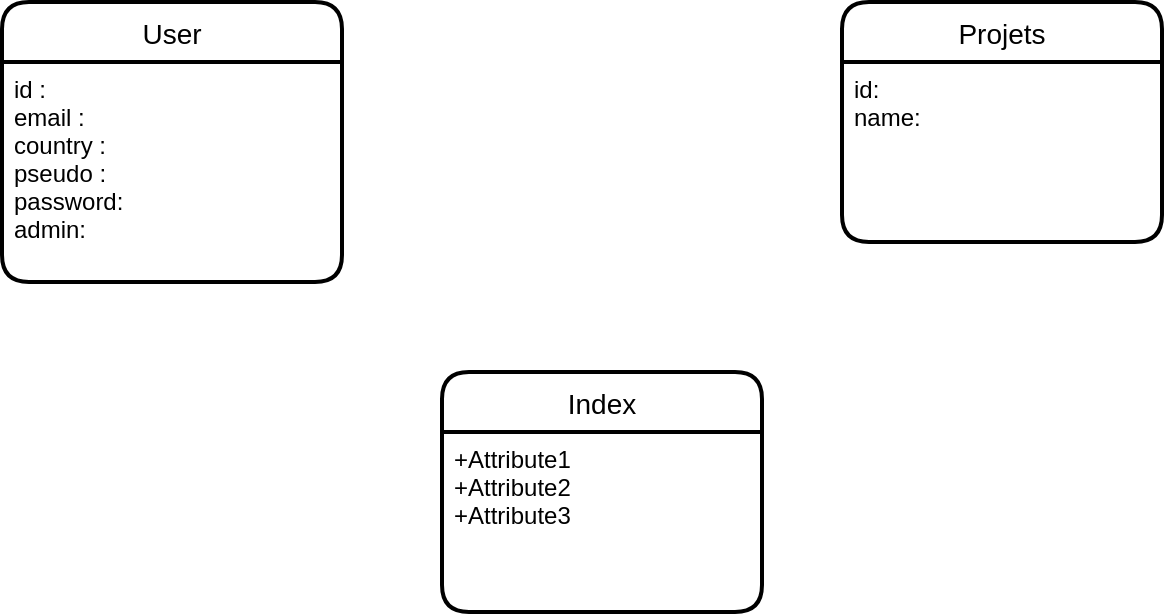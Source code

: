 <mxfile version="20.6.0" type="github">
  <diagram id="7LSMbsJhOUwxS4DnwbgX" name="Page-1">
    <mxGraphModel dx="1422" dy="762" grid="1" gridSize="10" guides="1" tooltips="1" connect="1" arrows="1" fold="1" page="1" pageScale="1" pageWidth="827" pageHeight="1169" math="0" shadow="0">
      <root>
        <mxCell id="0" />
        <mxCell id="1" parent="0" />
        <mxCell id="nbZcX-Pwu7cm9xOB05fX-4" value="User" style="swimlane;childLayout=stackLayout;horizontal=1;startSize=30;horizontalStack=0;rounded=1;fontSize=14;fontStyle=0;strokeWidth=2;resizeParent=0;resizeLast=1;shadow=0;dashed=0;align=center;" parent="1" vertex="1">
          <mxGeometry x="100" y="280" width="170" height="140" as="geometry" />
        </mxCell>
        <mxCell id="nbZcX-Pwu7cm9xOB05fX-5" value="id : &#xa;email :&#xa;country : &#xa;pseudo : &#xa;password: &#xa;admin: " style="align=left;strokeColor=none;fillColor=none;spacingLeft=4;fontSize=12;verticalAlign=top;resizable=0;rotatable=0;part=1;" parent="nbZcX-Pwu7cm9xOB05fX-4" vertex="1">
          <mxGeometry y="30" width="170" height="110" as="geometry" />
        </mxCell>
        <mxCell id="nbZcX-Pwu7cm9xOB05fX-7" value="Projets" style="swimlane;childLayout=stackLayout;horizontal=1;startSize=30;horizontalStack=0;rounded=1;fontSize=14;fontStyle=0;strokeWidth=2;resizeParent=0;resizeLast=1;shadow=0;dashed=0;align=center;" parent="1" vertex="1">
          <mxGeometry x="520" y="280" width="160" height="120" as="geometry" />
        </mxCell>
        <mxCell id="nbZcX-Pwu7cm9xOB05fX-8" value="id: &#xa;name: &#xa; &#xa;" style="align=left;strokeColor=none;fillColor=none;spacingLeft=4;fontSize=12;verticalAlign=top;resizable=0;rotatable=0;part=1;" parent="nbZcX-Pwu7cm9xOB05fX-7" vertex="1">
          <mxGeometry y="30" width="160" height="90" as="geometry" />
        </mxCell>
        <mxCell id="HLhCPjoE-aCtIkcc3FgF-1" value="Index" style="swimlane;childLayout=stackLayout;horizontal=1;startSize=30;horizontalStack=0;rounded=1;fontSize=14;fontStyle=0;strokeWidth=2;resizeParent=0;resizeLast=1;shadow=0;dashed=0;align=center;" vertex="1" parent="1">
          <mxGeometry x="320" y="465" width="160" height="120" as="geometry" />
        </mxCell>
        <mxCell id="HLhCPjoE-aCtIkcc3FgF-2" value="+Attribute1&#xa;+Attribute2&#xa;+Attribute3" style="align=left;strokeColor=none;fillColor=none;spacingLeft=4;fontSize=12;verticalAlign=top;resizable=0;rotatable=0;part=1;" vertex="1" parent="HLhCPjoE-aCtIkcc3FgF-1">
          <mxGeometry y="30" width="160" height="90" as="geometry" />
        </mxCell>
      </root>
    </mxGraphModel>
  </diagram>
</mxfile>
